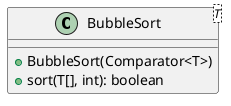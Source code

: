 @startuml

    class BubbleSort<T> {
        +BubbleSort(Comparator<T>)
        +sort(T[], int): boolean
    }

@enduml
